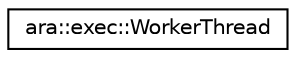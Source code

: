 digraph "Graphical Class Hierarchy"
{
 // LATEX_PDF_SIZE
  edge [fontname="Helvetica",fontsize="10",labelfontname="Helvetica",labelfontsize="10"];
  node [fontname="Helvetica",fontsize="10",shape=record];
  rankdir="LR";
  Node0 [label="ara::exec::WorkerThread",height=0.2,width=0.4,color="black", fillcolor="white", style="filled",URL="$classara_1_1exec_1_1WorkerThread.html",tooltip=" "];
}
